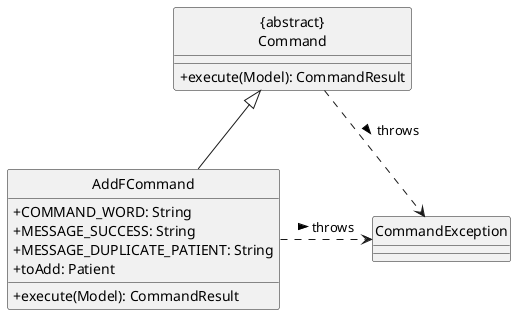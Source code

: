 @startuml
hide circle
skinparam classAttributeIconSize 0

Class "{abstract}\nCommand" as Command {
  +execute(Model): CommandResult
}
Class AddFCommand {
  +COMMAND_WORD: String
  +MESSAGE_SUCCESS: String
  +MESSAGE_DUPLICATE_PATIENT: String
  +toAdd: Patient
  +execute(Model): CommandResult
}
Class CommandException

AddFCommand -up-|> Command
Command ..> CommandException: throws >
AddFCommand .right.> CommandException: throws >
@enduml

